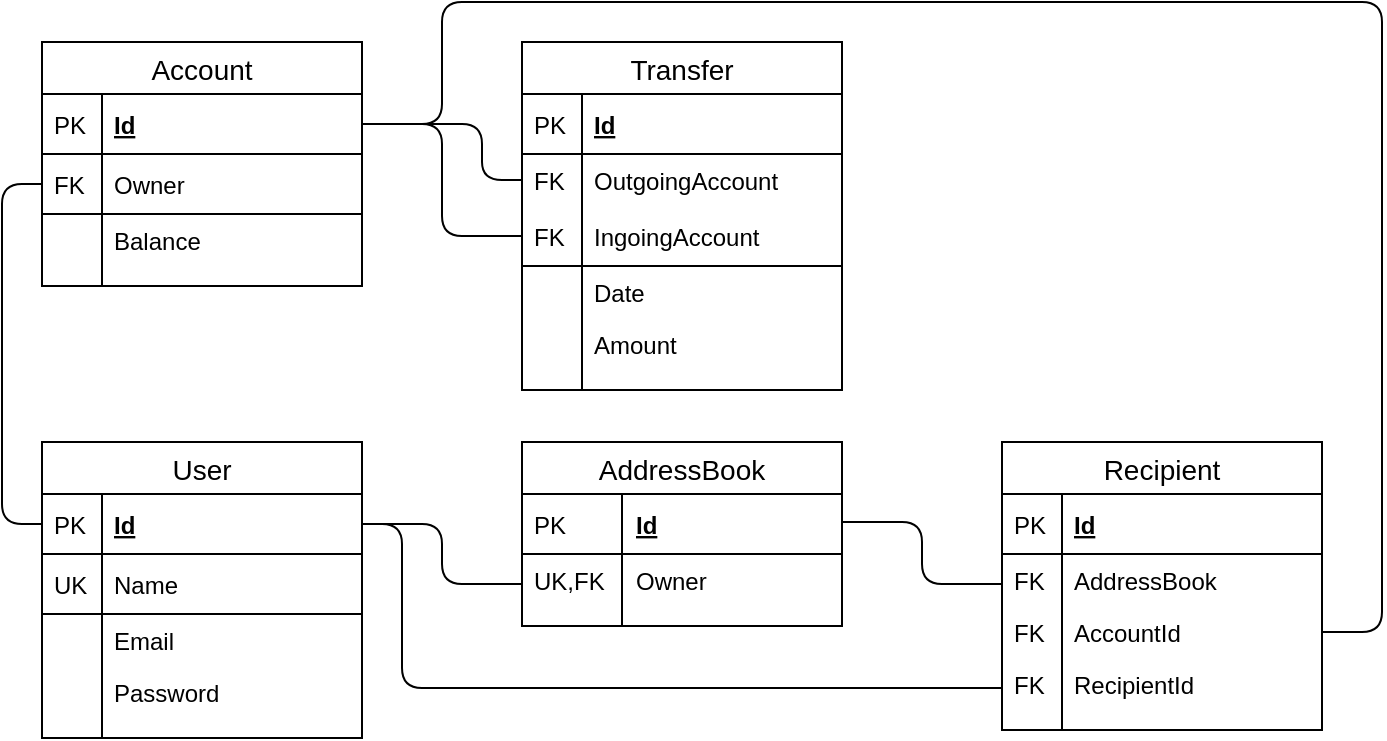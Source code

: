 <mxfile version="12.9.13" type="device"><diagram id="4celqEA0I8rjKxg-PQtH" name="LOGIC"><mxGraphModel dx="1086" dy="806" grid="1" gridSize="10" guides="1" tooltips="1" connect="1" arrows="1" fold="1" page="1" pageScale="1" pageWidth="720" pageHeight="430" math="0" shadow="0"><root><mxCell id="0"/><mxCell id="1" parent="0"/><mxCell id="o79oeNdpTes6j2CKb8zj-12" value="Account" style="swimlane;fontStyle=0;childLayout=stackLayout;horizontal=1;startSize=26;horizontalStack=0;resizeParent=1;resizeParentMax=0;resizeLast=0;collapsible=1;marginBottom=0;align=center;fontSize=14;" parent="1" vertex="1"><mxGeometry x="40" y="40" width="160" height="122" as="geometry"/></mxCell><mxCell id="o79oeNdpTes6j2CKb8zj-13" value="Id" style="shape=partialRectangle;top=0;left=0;right=0;bottom=1;align=left;verticalAlign=middle;fillColor=none;spacingLeft=34;spacingRight=4;overflow=hidden;rotatable=0;points=[[0,0.5],[1,0.5]];portConstraint=eastwest;dropTarget=0;fontStyle=5;fontSize=12;" parent="o79oeNdpTes6j2CKb8zj-12" vertex="1"><mxGeometry y="26" width="160" height="30" as="geometry"/></mxCell><mxCell id="o79oeNdpTes6j2CKb8zj-14" value="PK" style="shape=partialRectangle;top=0;left=0;bottom=0;fillColor=none;align=left;verticalAlign=middle;spacingLeft=4;spacingRight=4;overflow=hidden;rotatable=0;points=[];portConstraint=eastwest;part=1;fontSize=12;" parent="o79oeNdpTes6j2CKb8zj-13" vertex="1" connectable="0"><mxGeometry width="30" height="30" as="geometry"/></mxCell><mxCell id="o79oeNdpTes6j2CKb8zj-21" value="Owner" style="shape=partialRectangle;top=0;left=0;right=0;bottom=1;align=left;verticalAlign=middle;fillColor=none;spacingLeft=34;spacingRight=4;overflow=hidden;rotatable=0;points=[[0,0.5],[1,0.5]];portConstraint=eastwest;dropTarget=0;fontStyle=0;fontSize=12;" parent="o79oeNdpTes6j2CKb8zj-12" vertex="1"><mxGeometry y="56" width="160" height="30" as="geometry"/></mxCell><mxCell id="o79oeNdpTes6j2CKb8zj-22" value="FK" style="shape=partialRectangle;top=0;left=0;bottom=0;fillColor=none;align=left;verticalAlign=middle;spacingLeft=4;spacingRight=4;overflow=hidden;rotatable=0;points=[];portConstraint=eastwest;part=1;fontSize=12;" parent="o79oeNdpTes6j2CKb8zj-21" vertex="1" connectable="0"><mxGeometry width="30" height="30" as="geometry"/></mxCell><mxCell id="o79oeNdpTes6j2CKb8zj-17" value="Balance" style="shape=partialRectangle;top=0;left=0;right=0;bottom=0;align=left;verticalAlign=top;fillColor=none;spacingLeft=34;spacingRight=4;overflow=hidden;rotatable=0;points=[[0,0.5],[1,0.5]];portConstraint=eastwest;dropTarget=0;fontSize=12;" parent="o79oeNdpTes6j2CKb8zj-12" vertex="1"><mxGeometry y="86" width="160" height="26" as="geometry"/></mxCell><mxCell id="o79oeNdpTes6j2CKb8zj-18" value="" style="shape=partialRectangle;top=0;left=0;bottom=0;fillColor=none;align=left;verticalAlign=top;spacingLeft=4;spacingRight=4;overflow=hidden;rotatable=0;points=[];portConstraint=eastwest;part=1;fontSize=12;" parent="o79oeNdpTes6j2CKb8zj-17" vertex="1" connectable="0"><mxGeometry width="30" height="26" as="geometry"/></mxCell><mxCell id="o79oeNdpTes6j2CKb8zj-19" value="" style="shape=partialRectangle;top=0;left=0;right=0;bottom=0;align=left;verticalAlign=top;fillColor=none;spacingLeft=34;spacingRight=4;overflow=hidden;rotatable=0;points=[[0,0.5],[1,0.5]];portConstraint=eastwest;dropTarget=0;fontSize=12;" parent="o79oeNdpTes6j2CKb8zj-12" vertex="1"><mxGeometry y="112" width="160" height="10" as="geometry"/></mxCell><mxCell id="o79oeNdpTes6j2CKb8zj-20" value="" style="shape=partialRectangle;top=0;left=0;bottom=0;fillColor=none;align=left;verticalAlign=top;spacingLeft=4;spacingRight=4;overflow=hidden;rotatable=0;points=[];portConstraint=eastwest;part=1;fontSize=12;" parent="o79oeNdpTes6j2CKb8zj-19" vertex="1" connectable="0"><mxGeometry width="30" height="10" as="geometry"/></mxCell><mxCell id="o79oeNdpTes6j2CKb8zj-23" value="Transfer" style="swimlane;fontStyle=0;childLayout=stackLayout;horizontal=1;startSize=26;horizontalStack=0;resizeParent=1;resizeParentMax=0;resizeLast=0;collapsible=1;marginBottom=0;align=center;fontSize=14;" parent="1" vertex="1"><mxGeometry x="280" y="40" width="160" height="174" as="geometry"/></mxCell><mxCell id="o79oeNdpTes6j2CKb8zj-24" value="Id" style="shape=partialRectangle;top=0;left=0;right=0;bottom=1;align=left;verticalAlign=middle;fillColor=none;spacingLeft=34;spacingRight=4;overflow=hidden;rotatable=0;points=[[0,0.5],[1,0.5]];portConstraint=eastwest;dropTarget=0;fontStyle=5;fontSize=12;" parent="o79oeNdpTes6j2CKb8zj-23" vertex="1"><mxGeometry y="26" width="160" height="30" as="geometry"/></mxCell><mxCell id="o79oeNdpTes6j2CKb8zj-25" value="PK" style="shape=partialRectangle;top=0;left=0;bottom=0;fillColor=none;align=left;verticalAlign=middle;spacingLeft=4;spacingRight=4;overflow=hidden;rotatable=0;points=[];portConstraint=eastwest;part=1;fontSize=12;" parent="o79oeNdpTes6j2CKb8zj-24" vertex="1" connectable="0"><mxGeometry width="30" height="30" as="geometry"/></mxCell><mxCell id="o79oeNdpTes6j2CKb8zj-36" value="OutgoingAccount" style="shape=partialRectangle;top=0;left=0;right=0;bottom=0;align=left;verticalAlign=top;fillColor=none;spacingLeft=34;spacingRight=4;overflow=hidden;rotatable=0;points=[[0,0.5],[1,0.5]];portConstraint=eastwest;dropTarget=0;fontSize=12;" parent="o79oeNdpTes6j2CKb8zj-23" vertex="1"><mxGeometry y="56" width="160" height="26" as="geometry"/></mxCell><mxCell id="o79oeNdpTes6j2CKb8zj-37" value="FK" style="shape=partialRectangle;top=0;left=0;bottom=0;fillColor=none;align=left;verticalAlign=top;spacingLeft=4;spacingRight=4;overflow=hidden;rotatable=0;points=[];portConstraint=eastwest;part=1;fontSize=12;" parent="o79oeNdpTes6j2CKb8zj-36" vertex="1" connectable="0"><mxGeometry width="30" height="26" as="geometry"/></mxCell><mxCell id="o79oeNdpTes6j2CKb8zj-26" value="IngoingAccount" style="shape=partialRectangle;top=0;left=0;right=0;bottom=1;align=left;verticalAlign=middle;fillColor=none;spacingLeft=34;spacingRight=4;overflow=hidden;rotatable=0;points=[[0,0.5],[1,0.5]];portConstraint=eastwest;dropTarget=0;fontStyle=0;fontSize=12;" parent="o79oeNdpTes6j2CKb8zj-23" vertex="1"><mxGeometry y="82" width="160" height="30" as="geometry"/></mxCell><mxCell id="o79oeNdpTes6j2CKb8zj-27" value="FK" style="shape=partialRectangle;top=0;left=0;bottom=0;fillColor=none;align=left;verticalAlign=middle;spacingLeft=4;spacingRight=4;overflow=hidden;rotatable=0;points=[];portConstraint=eastwest;part=1;fontSize=12;" parent="o79oeNdpTes6j2CKb8zj-26" vertex="1" connectable="0"><mxGeometry width="30" height="30" as="geometry"/></mxCell><mxCell id="o79oeNdpTes6j2CKb8zj-38" value="Date" style="shape=partialRectangle;top=0;left=0;right=0;bottom=0;align=left;verticalAlign=top;fillColor=none;spacingLeft=34;spacingRight=4;overflow=hidden;rotatable=0;points=[[0,0.5],[1,0.5]];portConstraint=eastwest;dropTarget=0;fontSize=12;" parent="o79oeNdpTes6j2CKb8zj-23" vertex="1"><mxGeometry y="112" width="160" height="26" as="geometry"/></mxCell><mxCell id="o79oeNdpTes6j2CKb8zj-39" value="" style="shape=partialRectangle;top=0;left=0;bottom=0;fillColor=none;align=left;verticalAlign=top;spacingLeft=4;spacingRight=4;overflow=hidden;rotatable=0;points=[];portConstraint=eastwest;part=1;fontSize=12;" parent="o79oeNdpTes6j2CKb8zj-38" vertex="1" connectable="0"><mxGeometry width="30" height="26" as="geometry"/></mxCell><mxCell id="o79oeNdpTes6j2CKb8zj-28" value="Amount" style="shape=partialRectangle;top=0;left=0;right=0;bottom=0;align=left;verticalAlign=top;fillColor=none;spacingLeft=34;spacingRight=4;overflow=hidden;rotatable=0;points=[[0,0.5],[1,0.5]];portConstraint=eastwest;dropTarget=0;fontSize=12;" parent="o79oeNdpTes6j2CKb8zj-23" vertex="1"><mxGeometry y="138" width="160" height="26" as="geometry"/></mxCell><mxCell id="o79oeNdpTes6j2CKb8zj-29" value="" style="shape=partialRectangle;top=0;left=0;bottom=0;fillColor=none;align=left;verticalAlign=top;spacingLeft=4;spacingRight=4;overflow=hidden;rotatable=0;points=[];portConstraint=eastwest;part=1;fontSize=12;" parent="o79oeNdpTes6j2CKb8zj-28" vertex="1" connectable="0"><mxGeometry width="30" height="26" as="geometry"/></mxCell><mxCell id="o79oeNdpTes6j2CKb8zj-30" value="" style="shape=partialRectangle;top=0;left=0;right=0;bottom=0;align=left;verticalAlign=top;fillColor=none;spacingLeft=34;spacingRight=4;overflow=hidden;rotatable=0;points=[[0,0.5],[1,0.5]];portConstraint=eastwest;dropTarget=0;fontSize=12;" parent="o79oeNdpTes6j2CKb8zj-23" vertex="1"><mxGeometry y="164" width="160" height="10" as="geometry"/></mxCell><mxCell id="o79oeNdpTes6j2CKb8zj-31" value="" style="shape=partialRectangle;top=0;left=0;bottom=0;fillColor=none;align=left;verticalAlign=top;spacingLeft=4;spacingRight=4;overflow=hidden;rotatable=0;points=[];portConstraint=eastwest;part=1;fontSize=12;" parent="o79oeNdpTes6j2CKb8zj-30" vertex="1" connectable="0"><mxGeometry width="30" height="10" as="geometry"/></mxCell><mxCell id="o79oeNdpTes6j2CKb8zj-41" value="" style="endArrow=none;html=1;entryX=0;entryY=0.5;entryDx=0;entryDy=0;exitX=0;exitY=0.5;exitDx=0;exitDy=0;" parent="1" source="o79oeNdpTes6j2CKb8zj-2" target="o79oeNdpTes6j2CKb8zj-21" edge="1"><mxGeometry width="50" height="50" relative="1" as="geometry"><mxPoint x="10" y="210" as="sourcePoint"/><mxPoint x="60" y="160" as="targetPoint"/><Array as="points"><mxPoint x="20" y="281"/><mxPoint x="20" y="111"/></Array></mxGeometry></mxCell><mxCell id="o79oeNdpTes6j2CKb8zj-42" value="" style="endArrow=none;html=1;entryX=0;entryY=0.5;entryDx=0;entryDy=0;exitX=1;exitY=0.5;exitDx=0;exitDy=0;" parent="1" source="o79oeNdpTes6j2CKb8zj-13" target="o79oeNdpTes6j2CKb8zj-36" edge="1"><mxGeometry width="50" height="50" relative="1" as="geometry"><mxPoint x="220" y="50" as="sourcePoint"/><mxPoint x="270" y="50" as="targetPoint"/><Array as="points"><mxPoint x="260" y="81"/><mxPoint x="260" y="109"/></Array></mxGeometry></mxCell><mxCell id="o79oeNdpTes6j2CKb8zj-43" value="" style="endArrow=none;html=1;entryX=0;entryY=0.5;entryDx=0;entryDy=0;exitX=1;exitY=0.5;exitDx=0;exitDy=0;" parent="1" source="o79oeNdpTes6j2CKb8zj-13" target="o79oeNdpTes6j2CKb8zj-26" edge="1"><mxGeometry width="50" height="50" relative="1" as="geometry"><mxPoint x="210" y="160" as="sourcePoint"/><mxPoint x="260" y="110" as="targetPoint"/><Array as="points"><mxPoint x="240" y="81"/><mxPoint x="240" y="137"/></Array></mxGeometry></mxCell><mxCell id="o79oeNdpTes6j2CKb8zj-1" value="User" style="swimlane;fontStyle=0;childLayout=stackLayout;horizontal=1;startSize=26;horizontalStack=0;resizeParent=1;resizeParentMax=0;resizeLast=0;collapsible=1;marginBottom=0;align=center;fontSize=14;" parent="1" vertex="1"><mxGeometry x="40" y="240" width="160" height="148" as="geometry"/></mxCell><mxCell id="o79oeNdpTes6j2CKb8zj-2" value="Id" style="shape=partialRectangle;top=0;left=0;right=0;bottom=1;align=left;verticalAlign=middle;fillColor=none;spacingLeft=34;spacingRight=4;overflow=hidden;rotatable=0;points=[[0,0.5],[1,0.5]];portConstraint=eastwest;dropTarget=0;fontStyle=5;fontSize=12;" parent="o79oeNdpTes6j2CKb8zj-1" vertex="1"><mxGeometry y="26" width="160" height="30" as="geometry"/></mxCell><mxCell id="o79oeNdpTes6j2CKb8zj-3" value="PK" style="shape=partialRectangle;top=0;left=0;bottom=0;fillColor=none;align=left;verticalAlign=middle;spacingLeft=4;spacingRight=4;overflow=hidden;rotatable=0;points=[];portConstraint=eastwest;part=1;fontSize=12;" parent="o79oeNdpTes6j2CKb8zj-2" vertex="1" connectable="0"><mxGeometry width="30" height="30" as="geometry"/></mxCell><mxCell id="owgx0DwU_zGnHX7Xs5IF-1" value="Name" style="shape=partialRectangle;top=0;left=0;right=0;bottom=1;align=left;verticalAlign=middle;fillColor=none;spacingLeft=34;spacingRight=4;overflow=hidden;rotatable=0;points=[[0,0.5],[1,0.5]];portConstraint=eastwest;dropTarget=0;fontStyle=0;fontSize=12;" parent="o79oeNdpTes6j2CKb8zj-1" vertex="1"><mxGeometry y="56" width="160" height="30" as="geometry"/></mxCell><mxCell id="owgx0DwU_zGnHX7Xs5IF-2" value="UK" style="shape=partialRectangle;top=0;left=0;bottom=0;fillColor=none;align=left;verticalAlign=middle;spacingLeft=4;spacingRight=4;overflow=hidden;rotatable=0;points=[];portConstraint=eastwest;part=1;fontSize=12;" parent="owgx0DwU_zGnHX7Xs5IF-1" vertex="1" connectable="0"><mxGeometry width="30" height="30" as="geometry"/></mxCell><mxCell id="hbzY8WsrrpCjSqEnZ3Pb-1" value="Email" style="shape=partialRectangle;top=0;left=0;right=0;bottom=0;align=left;verticalAlign=top;fillColor=none;spacingLeft=34;spacingRight=4;overflow=hidden;rotatable=0;points=[[0,0.5],[1,0.5]];portConstraint=eastwest;dropTarget=0;fontSize=12;" vertex="1" parent="o79oeNdpTes6j2CKb8zj-1"><mxGeometry y="86" width="160" height="26" as="geometry"/></mxCell><mxCell id="hbzY8WsrrpCjSqEnZ3Pb-2" value="" style="shape=partialRectangle;top=0;left=0;bottom=0;fillColor=none;align=left;verticalAlign=top;spacingLeft=4;spacingRight=4;overflow=hidden;rotatable=0;points=[];portConstraint=eastwest;part=1;fontSize=12;" vertex="1" connectable="0" parent="hbzY8WsrrpCjSqEnZ3Pb-1"><mxGeometry width="30" height="26" as="geometry"/></mxCell><mxCell id="owgx0DwU_zGnHX7Xs5IF-3" value="Password" style="shape=partialRectangle;top=0;left=0;right=0;bottom=0;align=left;verticalAlign=top;fillColor=none;spacingLeft=34;spacingRight=4;overflow=hidden;rotatable=0;points=[[0,0.5],[1,0.5]];portConstraint=eastwest;dropTarget=0;fontSize=12;" parent="o79oeNdpTes6j2CKb8zj-1" vertex="1"><mxGeometry y="112" width="160" height="26" as="geometry"/></mxCell><mxCell id="owgx0DwU_zGnHX7Xs5IF-4" value="" style="shape=partialRectangle;top=0;left=0;bottom=0;fillColor=none;align=left;verticalAlign=top;spacingLeft=4;spacingRight=4;overflow=hidden;rotatable=0;points=[];portConstraint=eastwest;part=1;fontSize=12;" parent="owgx0DwU_zGnHX7Xs5IF-3" vertex="1" connectable="0"><mxGeometry width="30" height="26" as="geometry"/></mxCell><mxCell id="o79oeNdpTes6j2CKb8zj-10" value="" style="shape=partialRectangle;top=0;left=0;right=0;bottom=0;align=left;verticalAlign=top;fillColor=none;spacingLeft=34;spacingRight=4;overflow=hidden;rotatable=0;points=[[0,0.5],[1,0.5]];portConstraint=eastwest;dropTarget=0;fontSize=12;" parent="o79oeNdpTes6j2CKb8zj-1" vertex="1"><mxGeometry y="138" width="160" height="10" as="geometry"/></mxCell><mxCell id="o79oeNdpTes6j2CKb8zj-11" value="" style="shape=partialRectangle;top=0;left=0;bottom=0;fillColor=none;align=left;verticalAlign=top;spacingLeft=4;spacingRight=4;overflow=hidden;rotatable=0;points=[];portConstraint=eastwest;part=1;fontSize=12;" parent="o79oeNdpTes6j2CKb8zj-10" vertex="1" connectable="0"><mxGeometry width="30" height="10" as="geometry"/></mxCell><mxCell id="owgx0DwU_zGnHX7Xs5IF-5" value="AddressBook" style="swimlane;fontStyle=0;childLayout=stackLayout;horizontal=1;startSize=26;horizontalStack=0;resizeParent=1;resizeParentMax=0;resizeLast=0;collapsible=1;marginBottom=0;align=center;fontSize=14;" parent="1" vertex="1"><mxGeometry x="280" y="240" width="160" height="92" as="geometry"/></mxCell><mxCell id="owgx0DwU_zGnHX7Xs5IF-6" value="Id" style="shape=partialRectangle;top=0;left=0;right=0;bottom=1;align=left;verticalAlign=middle;fillColor=none;spacingLeft=55;spacingRight=4;overflow=hidden;rotatable=0;points=[[0,0.5],[1,0.5]];portConstraint=eastwest;dropTarget=0;fontStyle=5;fontSize=12;" parent="owgx0DwU_zGnHX7Xs5IF-5" vertex="1"><mxGeometry y="26" width="160" height="30" as="geometry"/></mxCell><mxCell id="owgx0DwU_zGnHX7Xs5IF-7" value="PK" style="shape=partialRectangle;top=0;left=0;bottom=0;fillColor=none;align=left;verticalAlign=middle;spacingLeft=4;spacingRight=4;overflow=hidden;rotatable=0;points=[];portConstraint=eastwest;part=1;fontSize=12;" parent="owgx0DwU_zGnHX7Xs5IF-6" vertex="1" connectable="0"><mxGeometry width="50" height="30" as="geometry"/></mxCell><mxCell id="o79oeNdpTes6j2CKb8zj-6" value="Owner" style="shape=partialRectangle;top=0;left=0;right=0;bottom=0;align=left;verticalAlign=top;fillColor=none;spacingLeft=55;spacingRight=4;overflow=hidden;rotatable=0;points=[[0,0.5],[1,0.5]];portConstraint=eastwest;dropTarget=0;fontSize=12;" parent="owgx0DwU_zGnHX7Xs5IF-5" vertex="1"><mxGeometry y="56" width="160" height="26" as="geometry"/></mxCell><mxCell id="o79oeNdpTes6j2CKb8zj-7" value="UK,FK" style="shape=partialRectangle;top=0;left=0;bottom=0;fillColor=none;align=left;verticalAlign=top;spacingLeft=4;spacingRight=4;overflow=hidden;rotatable=0;points=[];portConstraint=eastwest;part=1;fontSize=12;" parent="o79oeNdpTes6j2CKb8zj-6" vertex="1" connectable="0"><mxGeometry width="50" height="26" as="geometry"/></mxCell><mxCell id="owgx0DwU_zGnHX7Xs5IF-14" value="" style="shape=partialRectangle;top=0;left=0;right=0;bottom=0;align=left;verticalAlign=top;fillColor=none;spacingLeft=34;spacingRight=4;overflow=hidden;rotatable=0;points=[[0,0.5],[1,0.5]];portConstraint=eastwest;dropTarget=0;fontSize=12;" parent="owgx0DwU_zGnHX7Xs5IF-5" vertex="1"><mxGeometry y="82" width="160" height="10" as="geometry"/></mxCell><mxCell id="owgx0DwU_zGnHX7Xs5IF-15" value="" style="shape=partialRectangle;top=0;left=0;bottom=0;fillColor=none;align=left;verticalAlign=top;spacingLeft=4;spacingRight=4;overflow=hidden;rotatable=0;points=[];portConstraint=eastwest;part=1;fontSize=12;" parent="owgx0DwU_zGnHX7Xs5IF-14" vertex="1" connectable="0"><mxGeometry width="50" height="10" as="geometry"/></mxCell><mxCell id="owgx0DwU_zGnHX7Xs5IF-31" value="" style="endArrow=none;html=1;exitX=1;exitY=0.5;exitDx=0;exitDy=0;" parent="1" source="o79oeNdpTes6j2CKb8zj-2" edge="1"><mxGeometry width="50" height="50" relative="1" as="geometry"><mxPoint x="150" y="240" as="sourcePoint"/><mxPoint x="280" y="311" as="targetPoint"/><Array as="points"><mxPoint x="240" y="281"/><mxPoint x="240" y="311"/></Array></mxGeometry></mxCell><mxCell id="owgx0DwU_zGnHX7Xs5IF-43" value="" style="endArrow=none;html=1;entryX=0;entryY=0.5;entryDx=0;entryDy=0;" parent="1" edge="1"><mxGeometry width="50" height="50" relative="1" as="geometry"><mxPoint x="440" y="280" as="sourcePoint"/><mxPoint x="520" y="311.0" as="targetPoint"/><Array as="points"><mxPoint x="480" y="280"/><mxPoint x="480" y="311"/></Array></mxGeometry></mxCell><mxCell id="owgx0DwU_zGnHX7Xs5IF-32" value="Recipient" style="swimlane;fontStyle=0;childLayout=stackLayout;horizontal=1;startSize=26;horizontalStack=0;resizeParent=1;resizeParentMax=0;resizeLast=0;collapsible=1;marginBottom=0;align=center;fontSize=14;" parent="1" vertex="1"><mxGeometry x="520" y="240" width="160" height="144" as="geometry"/></mxCell><mxCell id="owgx0DwU_zGnHX7Xs5IF-33" value="Id" style="shape=partialRectangle;top=0;left=0;right=0;bottom=1;align=left;verticalAlign=middle;fillColor=none;spacingLeft=34;spacingRight=4;overflow=hidden;rotatable=0;points=[[0,0.5],[1,0.5]];portConstraint=eastwest;dropTarget=0;fontStyle=5;fontSize=12;" parent="owgx0DwU_zGnHX7Xs5IF-32" vertex="1"><mxGeometry y="26" width="160" height="30" as="geometry"/></mxCell><mxCell id="owgx0DwU_zGnHX7Xs5IF-34" value="PK" style="shape=partialRectangle;top=0;left=0;bottom=0;fillColor=none;align=left;verticalAlign=middle;spacingLeft=4;spacingRight=4;overflow=hidden;rotatable=0;points=[];portConstraint=eastwest;part=1;fontSize=12;" parent="owgx0DwU_zGnHX7Xs5IF-33" vertex="1" connectable="0"><mxGeometry width="30" height="30" as="geometry"/></mxCell><mxCell id="owgx0DwU_zGnHX7Xs5IF-37" value="AddressBook" style="shape=partialRectangle;top=0;left=0;right=0;bottom=0;align=left;verticalAlign=top;fillColor=none;spacingLeft=34;spacingRight=4;overflow=hidden;rotatable=0;points=[[0,0.5],[1,0.5]];portConstraint=eastwest;dropTarget=0;fontSize=12;" parent="owgx0DwU_zGnHX7Xs5IF-32" vertex="1"><mxGeometry y="56" width="160" height="26" as="geometry"/></mxCell><mxCell id="owgx0DwU_zGnHX7Xs5IF-38" value="FK" style="shape=partialRectangle;top=0;left=0;bottom=0;fillColor=none;align=left;verticalAlign=top;spacingLeft=4;spacingRight=4;overflow=hidden;rotatable=0;points=[];portConstraint=eastwest;part=1;fontSize=12;" parent="owgx0DwU_zGnHX7Xs5IF-37" vertex="1" connectable="0"><mxGeometry width="30" height="26" as="geometry"/></mxCell><mxCell id="owgx0DwU_zGnHX7Xs5IF-39" value="AccountId" style="shape=partialRectangle;top=0;left=0;right=0;bottom=0;align=left;verticalAlign=top;fillColor=none;spacingLeft=34;spacingRight=4;overflow=hidden;rotatable=0;points=[[0,0.5],[1,0.5]];portConstraint=eastwest;dropTarget=0;fontSize=12;" parent="owgx0DwU_zGnHX7Xs5IF-32" vertex="1"><mxGeometry y="82" width="160" height="26" as="geometry"/></mxCell><mxCell id="owgx0DwU_zGnHX7Xs5IF-40" value="FK" style="shape=partialRectangle;top=0;left=0;bottom=0;fillColor=none;align=left;verticalAlign=top;spacingLeft=4;spacingRight=4;overflow=hidden;rotatable=0;points=[];portConstraint=eastwest;part=1;fontSize=12;" parent="owgx0DwU_zGnHX7Xs5IF-39" vertex="1" connectable="0"><mxGeometry width="30" height="26" as="geometry"/></mxCell><mxCell id="owgx0DwU_zGnHX7Xs5IF-44" value="RecipientId" style="shape=partialRectangle;top=0;left=0;right=0;bottom=0;align=left;verticalAlign=top;fillColor=none;spacingLeft=34;spacingRight=4;overflow=hidden;rotatable=0;points=[[0,0.5],[1,0.5]];portConstraint=eastwest;dropTarget=0;fontSize=12;" parent="owgx0DwU_zGnHX7Xs5IF-32" vertex="1"><mxGeometry y="108" width="160" height="26" as="geometry"/></mxCell><mxCell id="owgx0DwU_zGnHX7Xs5IF-45" value="FK" style="shape=partialRectangle;top=0;left=0;bottom=0;fillColor=none;align=left;verticalAlign=top;spacingLeft=4;spacingRight=4;overflow=hidden;rotatable=0;points=[];portConstraint=eastwest;part=1;fontSize=12;" parent="owgx0DwU_zGnHX7Xs5IF-44" vertex="1" connectable="0"><mxGeometry width="30" height="26" as="geometry"/></mxCell><mxCell id="owgx0DwU_zGnHX7Xs5IF-41" value="" style="shape=partialRectangle;top=0;left=0;right=0;bottom=0;align=left;verticalAlign=top;fillColor=none;spacingLeft=34;spacingRight=4;overflow=hidden;rotatable=0;points=[[0,0.5],[1,0.5]];portConstraint=eastwest;dropTarget=0;fontSize=12;" parent="owgx0DwU_zGnHX7Xs5IF-32" vertex="1"><mxGeometry y="134" width="160" height="10" as="geometry"/></mxCell><mxCell id="owgx0DwU_zGnHX7Xs5IF-42" value="" style="shape=partialRectangle;top=0;left=0;bottom=0;fillColor=none;align=left;verticalAlign=top;spacingLeft=4;spacingRight=4;overflow=hidden;rotatable=0;points=[];portConstraint=eastwest;part=1;fontSize=12;" parent="owgx0DwU_zGnHX7Xs5IF-41" vertex="1" connectable="0"><mxGeometry width="30" height="10" as="geometry"/></mxCell><mxCell id="owgx0DwU_zGnHX7Xs5IF-46" value="" style="endArrow=none;html=1;entryX=1;entryY=0.5;entryDx=0;entryDy=0;exitX=1;exitY=0.5;exitDx=0;exitDy=0;" parent="1" source="o79oeNdpTes6j2CKb8zj-13" target="owgx0DwU_zGnHX7Xs5IF-39" edge="1"><mxGeometry width="50" height="50" relative="1" as="geometry"><mxPoint x="440" y="301.0" as="sourcePoint"/><mxPoint x="520" y="332.0" as="targetPoint"/><Array as="points"><mxPoint x="240" y="81"/><mxPoint x="240" y="20"/><mxPoint x="710" y="20"/><mxPoint x="710" y="335"/></Array></mxGeometry></mxCell><mxCell id="owgx0DwU_zGnHX7Xs5IF-47" value="" style="endArrow=none;html=1;entryX=0;entryY=0.5;entryDx=0;entryDy=0;exitX=1;exitY=0.5;exitDx=0;exitDy=0;" parent="1" source="o79oeNdpTes6j2CKb8zj-2" edge="1"><mxGeometry width="50" height="50" relative="1" as="geometry"><mxPoint x="440" y="332.0" as="sourcePoint"/><mxPoint x="520" y="363.0" as="targetPoint"/><Array as="points"><mxPoint x="220" y="281"/><mxPoint x="220" y="363"/><mxPoint x="480" y="363"/></Array></mxGeometry></mxCell></root></mxGraphModel></diagram></mxfile>